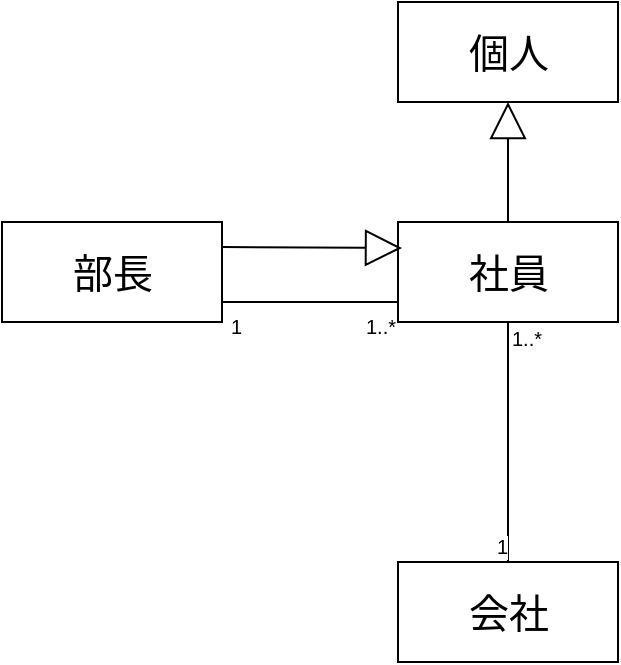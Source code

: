 <mxfile version="12.3.9" type="github" pages="1"><diagram id="TT4tTJgL381_GJdkymEY" name="Page-1"><mxGraphModel dx="946" dy="662" grid="1" gridSize="10" guides="1" tooltips="1" connect="1" arrows="1" fold="1" page="1" pageScale="1" pageWidth="827" pageHeight="1169" math="0" shadow="0"><root><mxCell id="0"/><mxCell id="1" parent="0"/><mxCell id="oMpjLUVP_ngefcW6KU88-4" value="個人" style="html=1;fontSize=20;" vertex="1" parent="1"><mxGeometry x="358" y="40" width="110" height="50" as="geometry"/></mxCell><mxCell id="oMpjLUVP_ngefcW6KU88-7" value="部長" style="html=1;fontSize=20;" vertex="1" parent="1"><mxGeometry x="160" y="150" width="110" height="50" as="geometry"/></mxCell><mxCell id="oMpjLUVP_ngefcW6KU88-8" value="社員" style="html=1;fontSize=20;" vertex="1" parent="1"><mxGeometry x="358" y="150" width="110" height="50" as="geometry"/></mxCell><mxCell id="oMpjLUVP_ngefcW6KU88-10" value="" style="endArrow=block;endSize=16;endFill=0;html=1;fontSize=20;exitX=1;exitY=0.25;exitDx=0;exitDy=0;" edge="1" parent="1" source="oMpjLUVP_ngefcW6KU88-7"><mxGeometry width="160" relative="1" as="geometry"><mxPoint x="370" y="390" as="sourcePoint"/><mxPoint x="360" y="163" as="targetPoint"/><Array as="points"/></mxGeometry></mxCell><mxCell id="oMpjLUVP_ngefcW6KU88-12" value="" style="endArrow=block;endSize=16;endFill=0;html=1;fontSize=20;exitX=0.5;exitY=0;exitDx=0;exitDy=0;entryX=0.5;entryY=1;entryDx=0;entryDy=0;" edge="1" parent="1" source="oMpjLUVP_ngefcW6KU88-8" target="oMpjLUVP_ngefcW6KU88-4"><mxGeometry width="160" relative="1" as="geometry"><mxPoint x="380" y="400" as="sourcePoint"/><mxPoint x="540" y="400" as="targetPoint"/></mxGeometry></mxCell><mxCell id="oMpjLUVP_ngefcW6KU88-16" value="会社" style="html=1;fontSize=20;" vertex="1" parent="1"><mxGeometry x="358" y="320" width="110" height="50" as="geometry"/></mxCell><mxCell id="oMpjLUVP_ngefcW6KU88-18" value="" style="endArrow=none;html=1;edgeStyle=orthogonalEdgeStyle;fontSize=20;exitX=0.5;exitY=1;exitDx=0;exitDy=0;" edge="1" parent="1" source="oMpjLUVP_ngefcW6KU88-8" target="oMpjLUVP_ngefcW6KU88-16"><mxGeometry relative="1" as="geometry"><mxPoint x="160" y="350" as="sourcePoint"/><mxPoint x="320" y="350" as="targetPoint"/></mxGeometry></mxCell><mxCell id="oMpjLUVP_ngefcW6KU88-19" value="1..*" style="resizable=0;html=1;align=left;verticalAlign=bottom;labelBackgroundColor=#ffffff;fontSize=10;" connectable="0" vertex="1" parent="oMpjLUVP_ngefcW6KU88-18"><mxGeometry x="-1" relative="1" as="geometry"><mxPoint y="16" as="offset"/></mxGeometry></mxCell><mxCell id="oMpjLUVP_ngefcW6KU88-20" value="1" style="resizable=0;html=1;align=right;verticalAlign=bottom;labelBackgroundColor=#ffffff;fontSize=10;" connectable="0" vertex="1" parent="oMpjLUVP_ngefcW6KU88-18"><mxGeometry x="1" relative="1" as="geometry"/></mxCell><mxCell id="oMpjLUVP_ngefcW6KU88-21" value="" style="endArrow=none;html=1;edgeStyle=orthogonalEdgeStyle;fontSize=20;exitX=0;exitY=0.5;exitDx=0;exitDy=0;" edge="1" parent="1"><mxGeometry relative="1" as="geometry"><mxPoint x="358" y="190" as="sourcePoint"/><mxPoint x="270" y="190" as="targetPoint"/></mxGeometry></mxCell><mxCell id="oMpjLUVP_ngefcW6KU88-22" value="1..*" style="resizable=0;html=1;align=left;verticalAlign=bottom;labelBackgroundColor=#ffffff;fontSize=10;" connectable="0" vertex="1" parent="oMpjLUVP_ngefcW6KU88-21"><mxGeometry x="-1" relative="1" as="geometry"><mxPoint x="-18" y="20" as="offset"/></mxGeometry></mxCell><mxCell id="oMpjLUVP_ngefcW6KU88-23" value="1" style="resizable=0;html=1;align=right;verticalAlign=bottom;labelBackgroundColor=#ffffff;fontSize=10;" connectable="0" vertex="1" parent="oMpjLUVP_ngefcW6KU88-21"><mxGeometry x="1" relative="1" as="geometry"><mxPoint x="10" y="20" as="offset"/></mxGeometry></mxCell></root></mxGraphModel></diagram></mxfile>